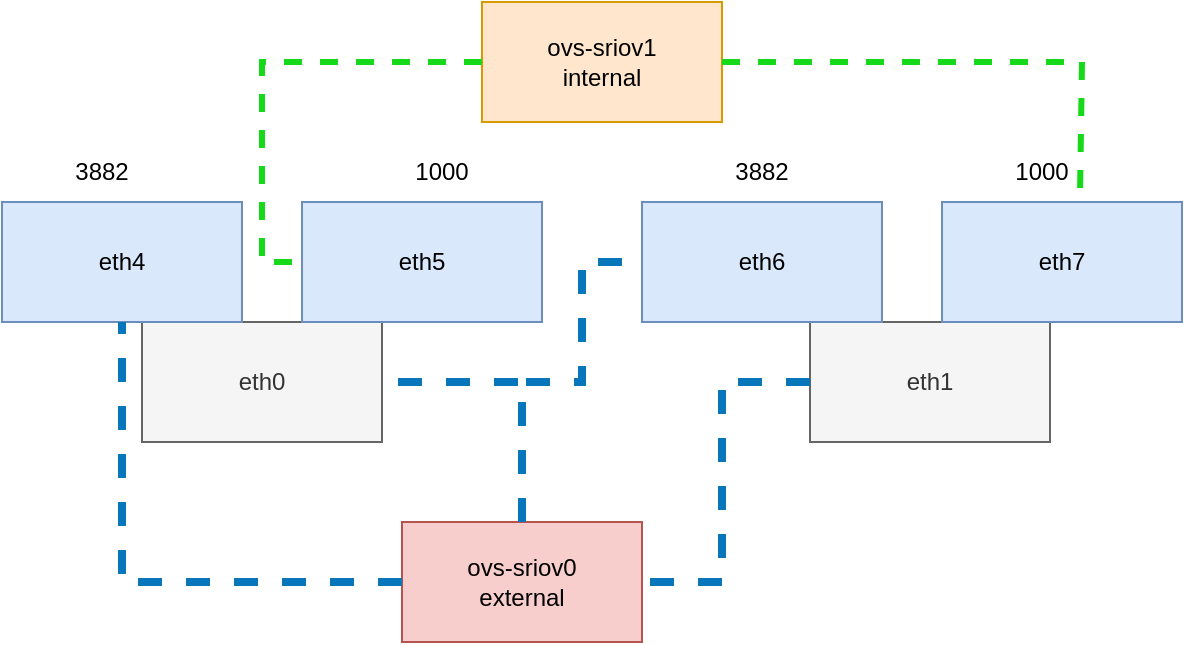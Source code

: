 <mxfile version="22.1.4" type="github">
  <diagram name="第 1 页" id="6BLdNuuWLZkgm5Il7NR3">
    <mxGraphModel dx="1170" dy="819" grid="1" gridSize="10" guides="1" tooltips="1" connect="1" arrows="1" fold="1" page="1" pageScale="1" pageWidth="827" pageHeight="1169" math="0" shadow="0">
      <root>
        <mxCell id="0" />
        <mxCell id="1" parent="0" />
        <mxCell id="twZZ02cQHJVSOWppx5A5-1" value="ovs-sriov0&lt;br&gt;external" style="rounded=0;whiteSpace=wrap;html=1;fillColor=#f8cecc;strokeColor=#b85450;" vertex="1" parent="1">
          <mxGeometry x="210" y="380" width="120" height="60" as="geometry" />
        </mxCell>
        <mxCell id="twZZ02cQHJVSOWppx5A5-2" value="ovs-sriov1&lt;br&gt;internal" style="rounded=0;whiteSpace=wrap;html=1;fillColor=#ffe6cc;strokeColor=#d79b00;" vertex="1" parent="1">
          <mxGeometry x="250" y="120" width="120" height="60" as="geometry" />
        </mxCell>
        <mxCell id="twZZ02cQHJVSOWppx5A5-3" value="eth0" style="rounded=0;whiteSpace=wrap;html=1;fillColor=#f5f5f5;strokeColor=#666666;fontColor=#333333;" vertex="1" parent="1">
          <mxGeometry x="80" y="280" width="120" height="60" as="geometry" />
        </mxCell>
        <mxCell id="twZZ02cQHJVSOWppx5A5-5" value="eth1" style="rounded=0;whiteSpace=wrap;html=1;fillColor=#f5f5f5;strokeColor=#666666;fontColor=#333333;" vertex="1" parent="1">
          <mxGeometry x="414" y="280" width="120" height="60" as="geometry" />
        </mxCell>
        <mxCell id="twZZ02cQHJVSOWppx5A5-6" value="eth4" style="rounded=0;whiteSpace=wrap;html=1;fillColor=#dae8fc;strokeColor=#6c8ebf;" vertex="1" parent="1">
          <mxGeometry x="10" y="220" width="120" height="60" as="geometry" />
        </mxCell>
        <mxCell id="twZZ02cQHJVSOWppx5A5-7" value="eth5" style="rounded=0;whiteSpace=wrap;html=1;fillColor=#dae8fc;strokeColor=#6c8ebf;" vertex="1" parent="1">
          <mxGeometry x="160" y="220" width="120" height="60" as="geometry" />
        </mxCell>
        <mxCell id="twZZ02cQHJVSOWppx5A5-8" value="eth6" style="rounded=0;whiteSpace=wrap;html=1;fillColor=#dae8fc;strokeColor=#6c8ebf;" vertex="1" parent="1">
          <mxGeometry x="330" y="220" width="120" height="60" as="geometry" />
        </mxCell>
        <mxCell id="twZZ02cQHJVSOWppx5A5-9" value="eth7" style="rounded=0;whiteSpace=wrap;html=1;fillColor=#dae8fc;strokeColor=#6c8ebf;" vertex="1" parent="1">
          <mxGeometry x="480" y="220" width="120" height="60" as="geometry" />
        </mxCell>
        <mxCell id="twZZ02cQHJVSOWppx5A5-11" value="" style="endArrow=none;html=1;rounded=0;entryX=0.5;entryY=1;entryDx=0;entryDy=0;exitX=0;exitY=0.5;exitDx=0;exitDy=0;dashed=1;strokeColor=#0876ba;strokeWidth=4;" edge="1" parent="1" source="twZZ02cQHJVSOWppx5A5-1" target="twZZ02cQHJVSOWppx5A5-6">
          <mxGeometry width="50" height="50" relative="1" as="geometry">
            <mxPoint x="20" y="420" as="sourcePoint" />
            <mxPoint x="70" y="370" as="targetPoint" />
            <Array as="points">
              <mxPoint x="70" y="410" />
            </Array>
          </mxGeometry>
        </mxCell>
        <mxCell id="twZZ02cQHJVSOWppx5A5-12" value="" style="endArrow=none;html=1;rounded=0;exitX=0.5;exitY=0;exitDx=0;exitDy=0;dashed=1;strokeColor=#0876ba;strokeWidth=4;" edge="1" parent="1" source="twZZ02cQHJVSOWppx5A5-1" target="twZZ02cQHJVSOWppx5A5-3">
          <mxGeometry width="50" height="50" relative="1" as="geometry">
            <mxPoint x="160" y="590" as="sourcePoint" />
            <mxPoint x="210" y="540" as="targetPoint" />
            <Array as="points">
              <mxPoint x="270" y="310" />
            </Array>
          </mxGeometry>
        </mxCell>
        <mxCell id="twZZ02cQHJVSOWppx5A5-14" value="" style="endArrow=none;dashed=1;html=1;rounded=0;entryX=0;entryY=0.5;entryDx=0;entryDy=0;exitX=0;exitY=0.5;exitDx=0;exitDy=0;strokeColor=#16da19;strokeWidth=3;" edge="1" parent="1" source="twZZ02cQHJVSOWppx5A5-2" target="twZZ02cQHJVSOWppx5A5-7">
          <mxGeometry width="50" height="50" relative="1" as="geometry">
            <mxPoint x="230" y="100" as="sourcePoint" />
            <mxPoint x="440" y="570" as="targetPoint" />
            <Array as="points">
              <mxPoint x="140" y="150" />
              <mxPoint x="140" y="160" />
              <mxPoint x="140" y="250" />
            </Array>
          </mxGeometry>
        </mxCell>
        <mxCell id="twZZ02cQHJVSOWppx5A5-15" value="" style="endArrow=none;dashed=1;html=1;rounded=0;entryX=0.575;entryY=-0.05;entryDx=0;entryDy=0;entryPerimeter=0;exitX=1;exitY=0.5;exitDx=0;exitDy=0;strokeColor=#16da19;strokeWidth=3;" edge="1" parent="1" source="twZZ02cQHJVSOWppx5A5-2" target="twZZ02cQHJVSOWppx5A5-9">
          <mxGeometry width="50" height="50" relative="1" as="geometry">
            <mxPoint x="450" y="470" as="sourcePoint" />
            <mxPoint x="500" y="420" as="targetPoint" />
            <Array as="points">
              <mxPoint x="550" y="150" />
            </Array>
          </mxGeometry>
        </mxCell>
        <mxCell id="twZZ02cQHJVSOWppx5A5-16" value="" style="endArrow=none;dashed=1;html=1;rounded=0;entryX=0;entryY=0.5;entryDx=0;entryDy=0;exitX=0.5;exitY=0;exitDx=0;exitDy=0;strokeColor=#0876ba;strokeWidth=4;" edge="1" parent="1" source="twZZ02cQHJVSOWppx5A5-1" target="twZZ02cQHJVSOWppx5A5-8">
          <mxGeometry width="50" height="50" relative="1" as="geometry">
            <mxPoint x="440" y="570" as="sourcePoint" />
            <mxPoint x="490" y="520" as="targetPoint" />
            <Array as="points">
              <mxPoint x="270" y="310" />
              <mxPoint x="300" y="310" />
              <mxPoint x="300" y="250" />
            </Array>
          </mxGeometry>
        </mxCell>
        <mxCell id="twZZ02cQHJVSOWppx5A5-17" value="" style="endArrow=none;dashed=1;html=1;rounded=0;exitX=0;exitY=0.5;exitDx=0;exitDy=0;entryX=1;entryY=0.5;entryDx=0;entryDy=0;strokeColor=#0876ba;strokeWidth=4;" edge="1" parent="1" source="twZZ02cQHJVSOWppx5A5-5" target="twZZ02cQHJVSOWppx5A5-1">
          <mxGeometry width="50" height="50" relative="1" as="geometry">
            <mxPoint x="350" y="370" as="sourcePoint" />
            <mxPoint x="330" y="250" as="targetPoint" />
            <Array as="points">
              <mxPoint x="370" y="310" />
              <mxPoint x="370" y="410" />
            </Array>
          </mxGeometry>
        </mxCell>
        <mxCell id="twZZ02cQHJVSOWppx5A5-19" value="3882" style="text;html=1;strokeColor=none;fillColor=none;align=center;verticalAlign=middle;whiteSpace=wrap;rounded=0;" vertex="1" parent="1">
          <mxGeometry x="30" y="190" width="60" height="30" as="geometry" />
        </mxCell>
        <mxCell id="twZZ02cQHJVSOWppx5A5-20" value="3882" style="text;html=1;strokeColor=none;fillColor=none;align=center;verticalAlign=middle;whiteSpace=wrap;rounded=0;" vertex="1" parent="1">
          <mxGeometry x="360" y="190" width="60" height="30" as="geometry" />
        </mxCell>
        <mxCell id="twZZ02cQHJVSOWppx5A5-21" value="1000" style="text;html=1;strokeColor=none;fillColor=none;align=center;verticalAlign=middle;whiteSpace=wrap;rounded=0;" vertex="1" parent="1">
          <mxGeometry x="200" y="190" width="60" height="30" as="geometry" />
        </mxCell>
        <mxCell id="twZZ02cQHJVSOWppx5A5-22" value="1000" style="text;html=1;strokeColor=none;fillColor=none;align=center;verticalAlign=middle;whiteSpace=wrap;rounded=0;" vertex="1" parent="1">
          <mxGeometry x="500" y="190" width="60" height="30" as="geometry" />
        </mxCell>
      </root>
    </mxGraphModel>
  </diagram>
</mxfile>
